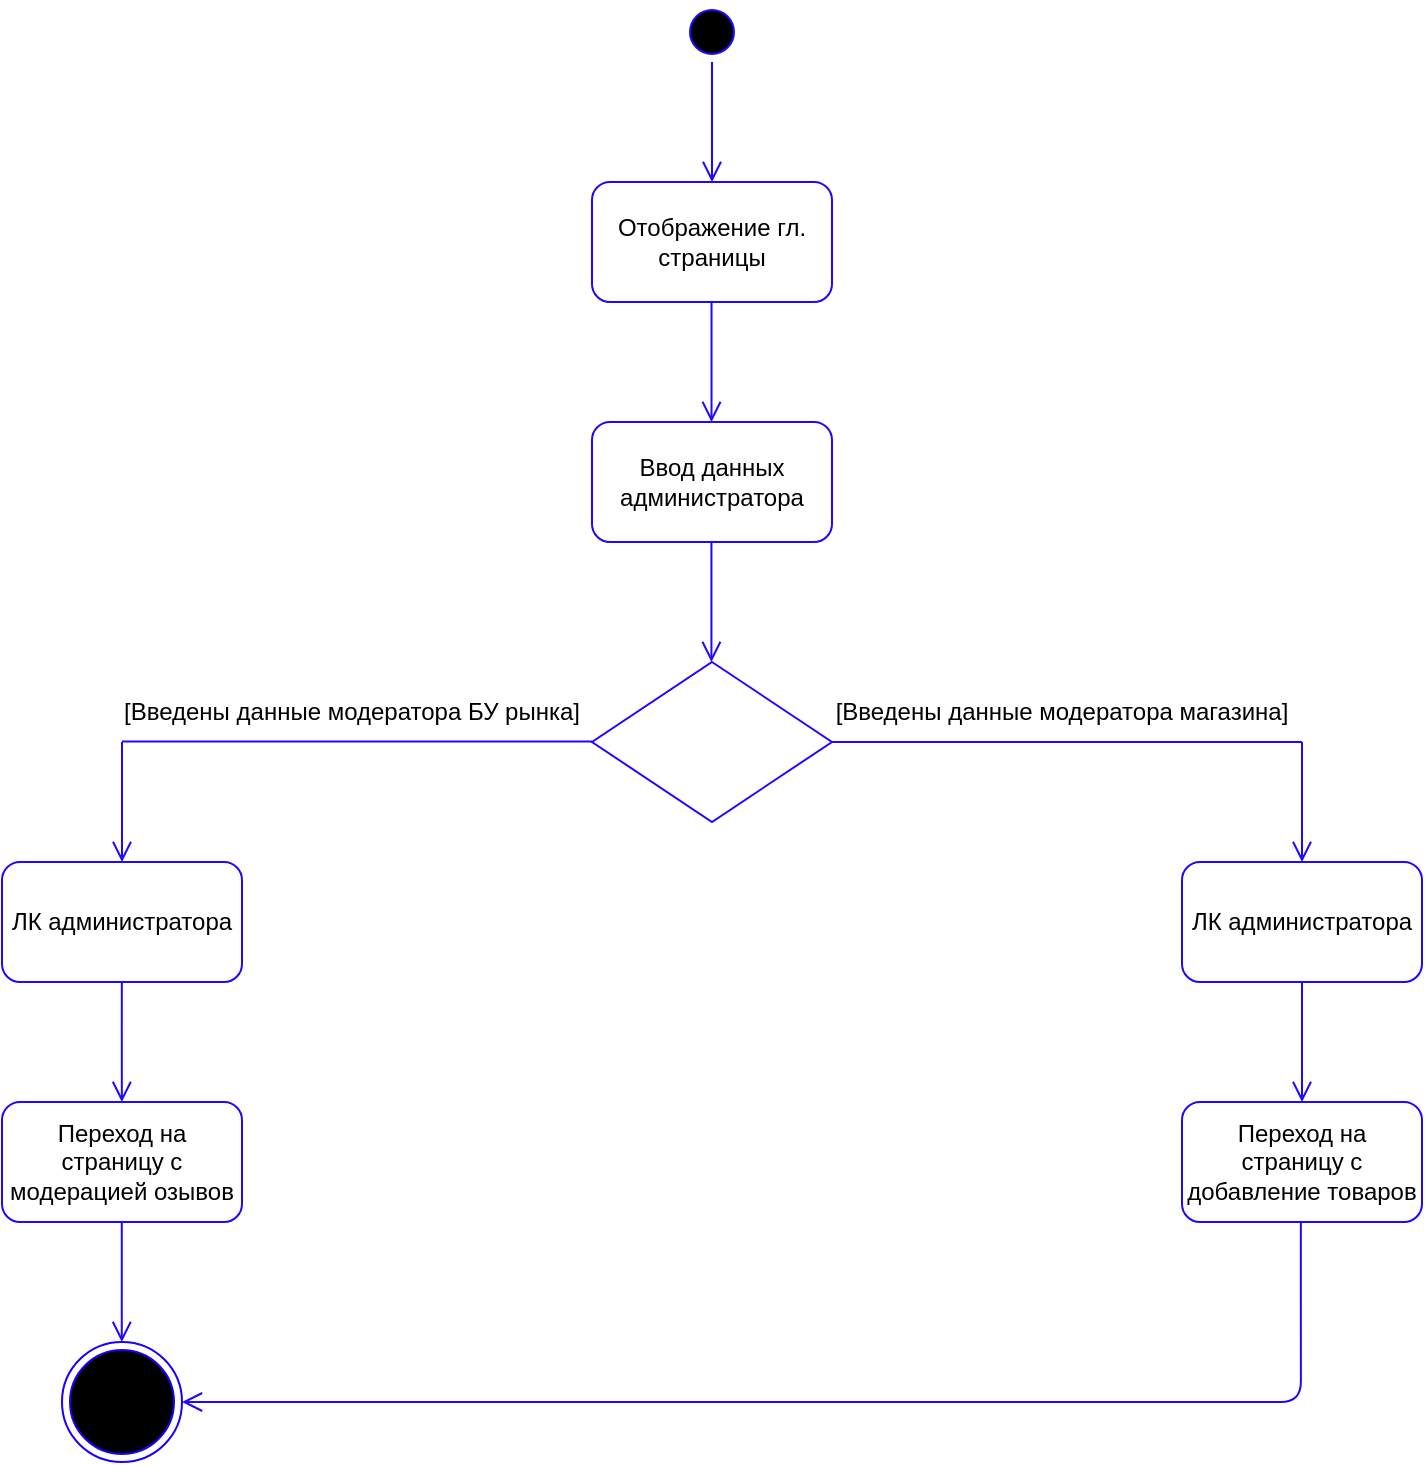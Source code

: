 <mxfile version="14.6.13" type="device"><diagram id="YvR7JByO_xVdVm9HDB5J" name="Страница 1"><mxGraphModel dx="981" dy="577" grid="1" gridSize="10" guides="1" tooltips="1" connect="1" arrows="1" fold="1" page="1" pageScale="1" pageWidth="1169" pageHeight="827" math="0" shadow="0"><root><mxCell id="0"/><mxCell id="1" parent="0"/><mxCell id="9bK_a-z6QuTB6SowSd53-1" value="" style="ellipse;html=1;shape=startState;fillColor=#000000;strokeColor=#2008FF;" vertex="1" parent="1"><mxGeometry x="490" y="30" width="30" height="30" as="geometry"/></mxCell><mxCell id="9bK_a-z6QuTB6SowSd53-2" value="" style="edgeStyle=orthogonalEdgeStyle;html=1;verticalAlign=bottom;endArrow=open;endSize=8;strokeColor=#2008FF;" edge="1" source="9bK_a-z6QuTB6SowSd53-1" parent="1"><mxGeometry relative="1" as="geometry"><mxPoint x="505" y="120" as="targetPoint"/></mxGeometry></mxCell><mxCell id="9bK_a-z6QuTB6SowSd53-5" value="Отображение гл. страницы" style="rounded=1;whiteSpace=wrap;html=1;strokeColor=#2008FF;" vertex="1" parent="1"><mxGeometry x="445" y="120" width="120" height="60" as="geometry"/></mxCell><mxCell id="9bK_a-z6QuTB6SowSd53-6" value="Ввод данных администратора" style="rounded=1;whiteSpace=wrap;html=1;strokeColor=#2008FF;" vertex="1" parent="1"><mxGeometry x="445" y="240" width="120" height="60" as="geometry"/></mxCell><mxCell id="9bK_a-z6QuTB6SowSd53-7" value="ЛК администратора" style="rounded=1;whiteSpace=wrap;html=1;strokeColor=#2008FF;" vertex="1" parent="1"><mxGeometry x="740" y="460" width="120" height="60" as="geometry"/></mxCell><mxCell id="9bK_a-z6QuTB6SowSd53-8" value="" style="edgeStyle=orthogonalEdgeStyle;html=1;verticalAlign=bottom;endArrow=open;endSize=8;strokeColor=#2008FF;" edge="1" parent="1"><mxGeometry relative="1" as="geometry"><mxPoint x="504.76" y="240" as="targetPoint"/><mxPoint x="504.76" y="180" as="sourcePoint"/></mxGeometry></mxCell><mxCell id="9bK_a-z6QuTB6SowSd53-9" value="" style="edgeStyle=orthogonalEdgeStyle;html=1;verticalAlign=bottom;endArrow=open;endSize=8;strokeColor=#2008FF;" edge="1" parent="1"><mxGeometry relative="1" as="geometry"><mxPoint x="504.71" y="360" as="targetPoint"/><mxPoint x="504.71" y="300" as="sourcePoint"/></mxGeometry></mxCell><mxCell id="9bK_a-z6QuTB6SowSd53-11" value="" style="rhombus;whiteSpace=wrap;html=1;strokeColor=#2008FF;" vertex="1" parent="1"><mxGeometry x="445" y="360" width="120" height="80" as="geometry"/></mxCell><mxCell id="9bK_a-z6QuTB6SowSd53-13" value="" style="endArrow=none;html=1;strokeColor=#2008FF;" edge="1" parent="1"><mxGeometry width="50" height="50" relative="1" as="geometry"><mxPoint x="565" y="400" as="sourcePoint"/><mxPoint x="800" y="400" as="targetPoint"/></mxGeometry></mxCell><mxCell id="9bK_a-z6QuTB6SowSd53-15" value="" style="edgeStyle=orthogonalEdgeStyle;html=1;verticalAlign=bottom;endArrow=open;endSize=8;strokeColor=#2008FF;" edge="1" parent="1"><mxGeometry relative="1" as="geometry"><mxPoint x="800" y="460" as="targetPoint"/><mxPoint x="800" y="400.0" as="sourcePoint"/></mxGeometry></mxCell><mxCell id="9bK_a-z6QuTB6SowSd53-18" value="" style="edgeStyle=orthogonalEdgeStyle;html=1;verticalAlign=bottom;endArrow=open;endSize=8;strokeColor=#2008FF;" edge="1" parent="1"><mxGeometry relative="1" as="geometry"><mxPoint x="210" y="460" as="targetPoint"/><mxPoint x="210" y="400.0" as="sourcePoint"/><Array as="points"><mxPoint x="210" y="416"/><mxPoint x="210" y="416"/></Array></mxGeometry></mxCell><mxCell id="9bK_a-z6QuTB6SowSd53-19" value="" style="endArrow=none;html=1;strokeColor=#2008FF;" edge="1" parent="1"><mxGeometry width="50" height="50" relative="1" as="geometry"><mxPoint x="210" y="399.71" as="sourcePoint"/><mxPoint x="445" y="399.71" as="targetPoint"/></mxGeometry></mxCell><mxCell id="9bK_a-z6QuTB6SowSd53-20" value="ЛК администратора" style="rounded=1;whiteSpace=wrap;html=1;strokeColor=#2008FF;" vertex="1" parent="1"><mxGeometry x="150" y="460" width="120" height="60" as="geometry"/></mxCell><mxCell id="9bK_a-z6QuTB6SowSd53-21" value="[Введены данные модератора БУ рынка]" style="text;html=1;strokeColor=none;fillColor=none;align=center;verticalAlign=middle;whiteSpace=wrap;rounded=0;" vertex="1" parent="1"><mxGeometry x="205" y="380" width="240" height="10" as="geometry"/></mxCell><mxCell id="9bK_a-z6QuTB6SowSd53-22" value="[Введены данные модератора магазина]" style="text;html=1;strokeColor=none;fillColor=none;align=center;verticalAlign=middle;whiteSpace=wrap;rounded=0;" vertex="1" parent="1"><mxGeometry x="560" y="380" width="240" height="10" as="geometry"/></mxCell><mxCell id="9bK_a-z6QuTB6SowSd53-23" value="Переход на страницу с добавление товаров" style="rounded=1;whiteSpace=wrap;html=1;strokeColor=#2008FF;" vertex="1" parent="1"><mxGeometry x="740" y="580" width="120" height="60" as="geometry"/></mxCell><mxCell id="9bK_a-z6QuTB6SowSd53-24" value="" style="edgeStyle=orthogonalEdgeStyle;html=1;verticalAlign=bottom;endArrow=open;endSize=8;strokeColor=#2008FF;" edge="1" parent="1"><mxGeometry relative="1" as="geometry"><mxPoint x="800" y="580" as="targetPoint"/><mxPoint x="800" y="520" as="sourcePoint"/></mxGeometry></mxCell><mxCell id="9bK_a-z6QuTB6SowSd53-25" value="Переход на страницу с модерацией озывов" style="rounded=1;whiteSpace=wrap;html=1;strokeColor=#2008FF;" vertex="1" parent="1"><mxGeometry x="150" y="580" width="120" height="60" as="geometry"/></mxCell><mxCell id="9bK_a-z6QuTB6SowSd53-26" value="" style="edgeStyle=orthogonalEdgeStyle;html=1;verticalAlign=bottom;endArrow=open;endSize=8;strokeColor=#2008FF;" edge="1" parent="1"><mxGeometry relative="1" as="geometry"><mxPoint x="209.92" y="580" as="targetPoint"/><mxPoint x="209.92" y="520" as="sourcePoint"/><Array as="points"><mxPoint x="209.92" y="536"/><mxPoint x="209.92" y="536"/></Array></mxGeometry></mxCell><mxCell id="9bK_a-z6QuTB6SowSd53-28" value="" style="edgeStyle=orthogonalEdgeStyle;html=1;verticalAlign=bottom;endArrow=open;endSize=8;strokeColor=#2008FF;" edge="1" parent="1"><mxGeometry relative="1" as="geometry"><mxPoint x="209.89" y="700" as="targetPoint"/><mxPoint x="209.89" y="640" as="sourcePoint"/><Array as="points"><mxPoint x="209.89" y="656"/><mxPoint x="209.89" y="656"/></Array></mxGeometry></mxCell><mxCell id="9bK_a-z6QuTB6SowSd53-29" value="" style="edgeStyle=orthogonalEdgeStyle;html=1;verticalAlign=bottom;endArrow=open;endSize=8;strokeColor=#2008FF;" edge="1" parent="1"><mxGeometry relative="1" as="geometry"><mxPoint x="240" y="730" as="targetPoint"/><mxPoint x="799.43" y="640" as="sourcePoint"/><Array as="points"><mxPoint x="799.43" y="656"/><mxPoint x="799.43" y="656"/></Array></mxGeometry></mxCell><mxCell id="9bK_a-z6QuTB6SowSd53-31" value="" style="ellipse;html=1;shape=endState;fillColor=#000000;strokeColor=#1900FF;" vertex="1" parent="1"><mxGeometry x="180" y="700" width="60" height="60" as="geometry"/></mxCell></root></mxGraphModel></diagram></mxfile>
